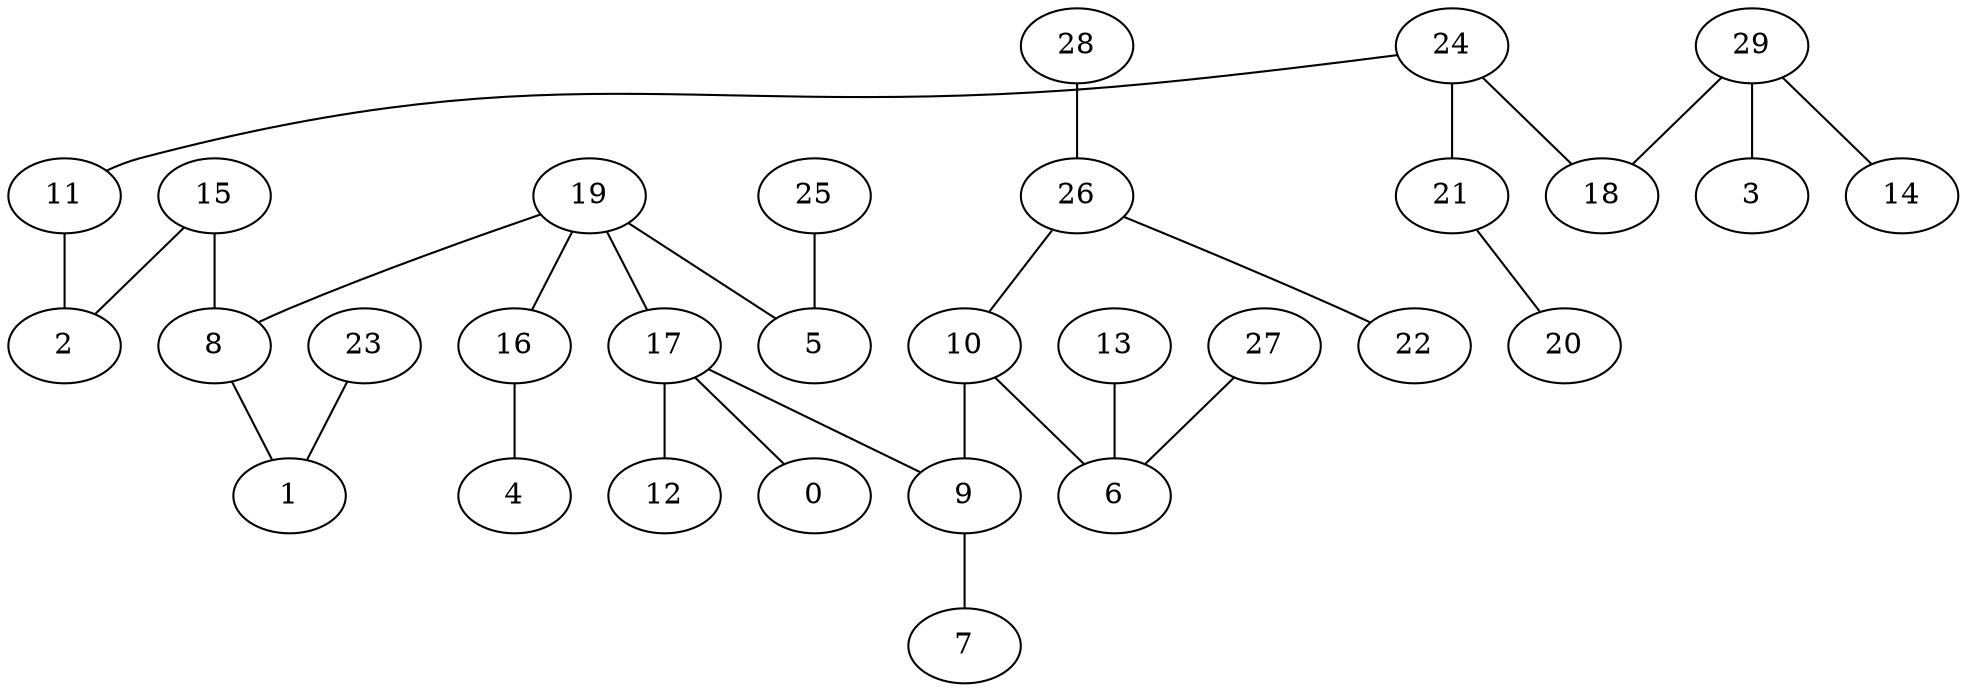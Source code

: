 graph {
15  [Label = "15 (0.00)"]
8  [Label = "8 (0.00)"]
13  [Label = "13 (0.00)"]
6  [Label = "6 (0.00)"]
10  [Label = "10 (0.00)"]
9  [Label = "9 (0.00)"]
24  [Label = "24 (0.00)"]
11  [Label = "11 (0.00)"]
16  [Label = "16 (0.00)"]
4  [Label = "4 (0.00)"]
27  [Label = "27 (0.00)"]
7  [Label = "7 (0.00)"]
28  [Label = "28 (0.00)"]
26  [Label = "26 (0.00)"]
21  [Label = "21 (0.00)"]
20  [Label = "20 (0.00)"]
19  [Label = "19 (0.00)"]
5  [Label = "5 (0.00)"]
2  [Label = "2 (0.00)"]
17  [Label = "17 (0.00)"]
18  [Label = "18 (0.00)"]
29  [Label = "29 (0.00)"]
3  [Label = "3 (0.00)"]
22  [Label = "22 (0.00)"]
12  [Label = "12 (0.00)"]
0  [Label = "0 (0.00)"]
25  [Label = "25 (0.00)"]
23  [Label = "23 (0.00)"]
1  [Label = "1 (0.00)"]
14  [Label = "14 (0.00)"]

15--8  [Label = "2.41"]
13--6  [Label = "4.41"]
10--9  [Label = "5.37"]
24--11  [Label = "5.43"]
16--4  [Label = "6.58"]
27--6  [Label = "11.02"]
9--7  [Label = "12.12"]
28--26  [Label = "15.77"]
26--10  [Label = "17.73"]
21--20  [Label = "19.19"]
19--5  [Label = "22.01"]
15--2  [Label = "28.67"]
19--17  [Label = "29.21"]
24--18  [Label = "32.99"]
17--9  [Label = "33.04"]
29--3  [Label = "45.91"]
29--18  [Label = "47.81"]
26--22  [Label = "58.48"]
11--2  [Label = "58.84"]
19--16  [Label = "70.14"]
17--12  [Label = "75.69"]
17--0  [Label = "83.67"]
24--21  [Label = "92.80"]
10--6  [Label = "94.99"]
19--8  [Label = "98.96"]
25--5  [Label = "106.54"]
23--1  [Label = "125.15"]
8--1  [Label = "128.14"]
29--14  [Label = "137.99"]
}
